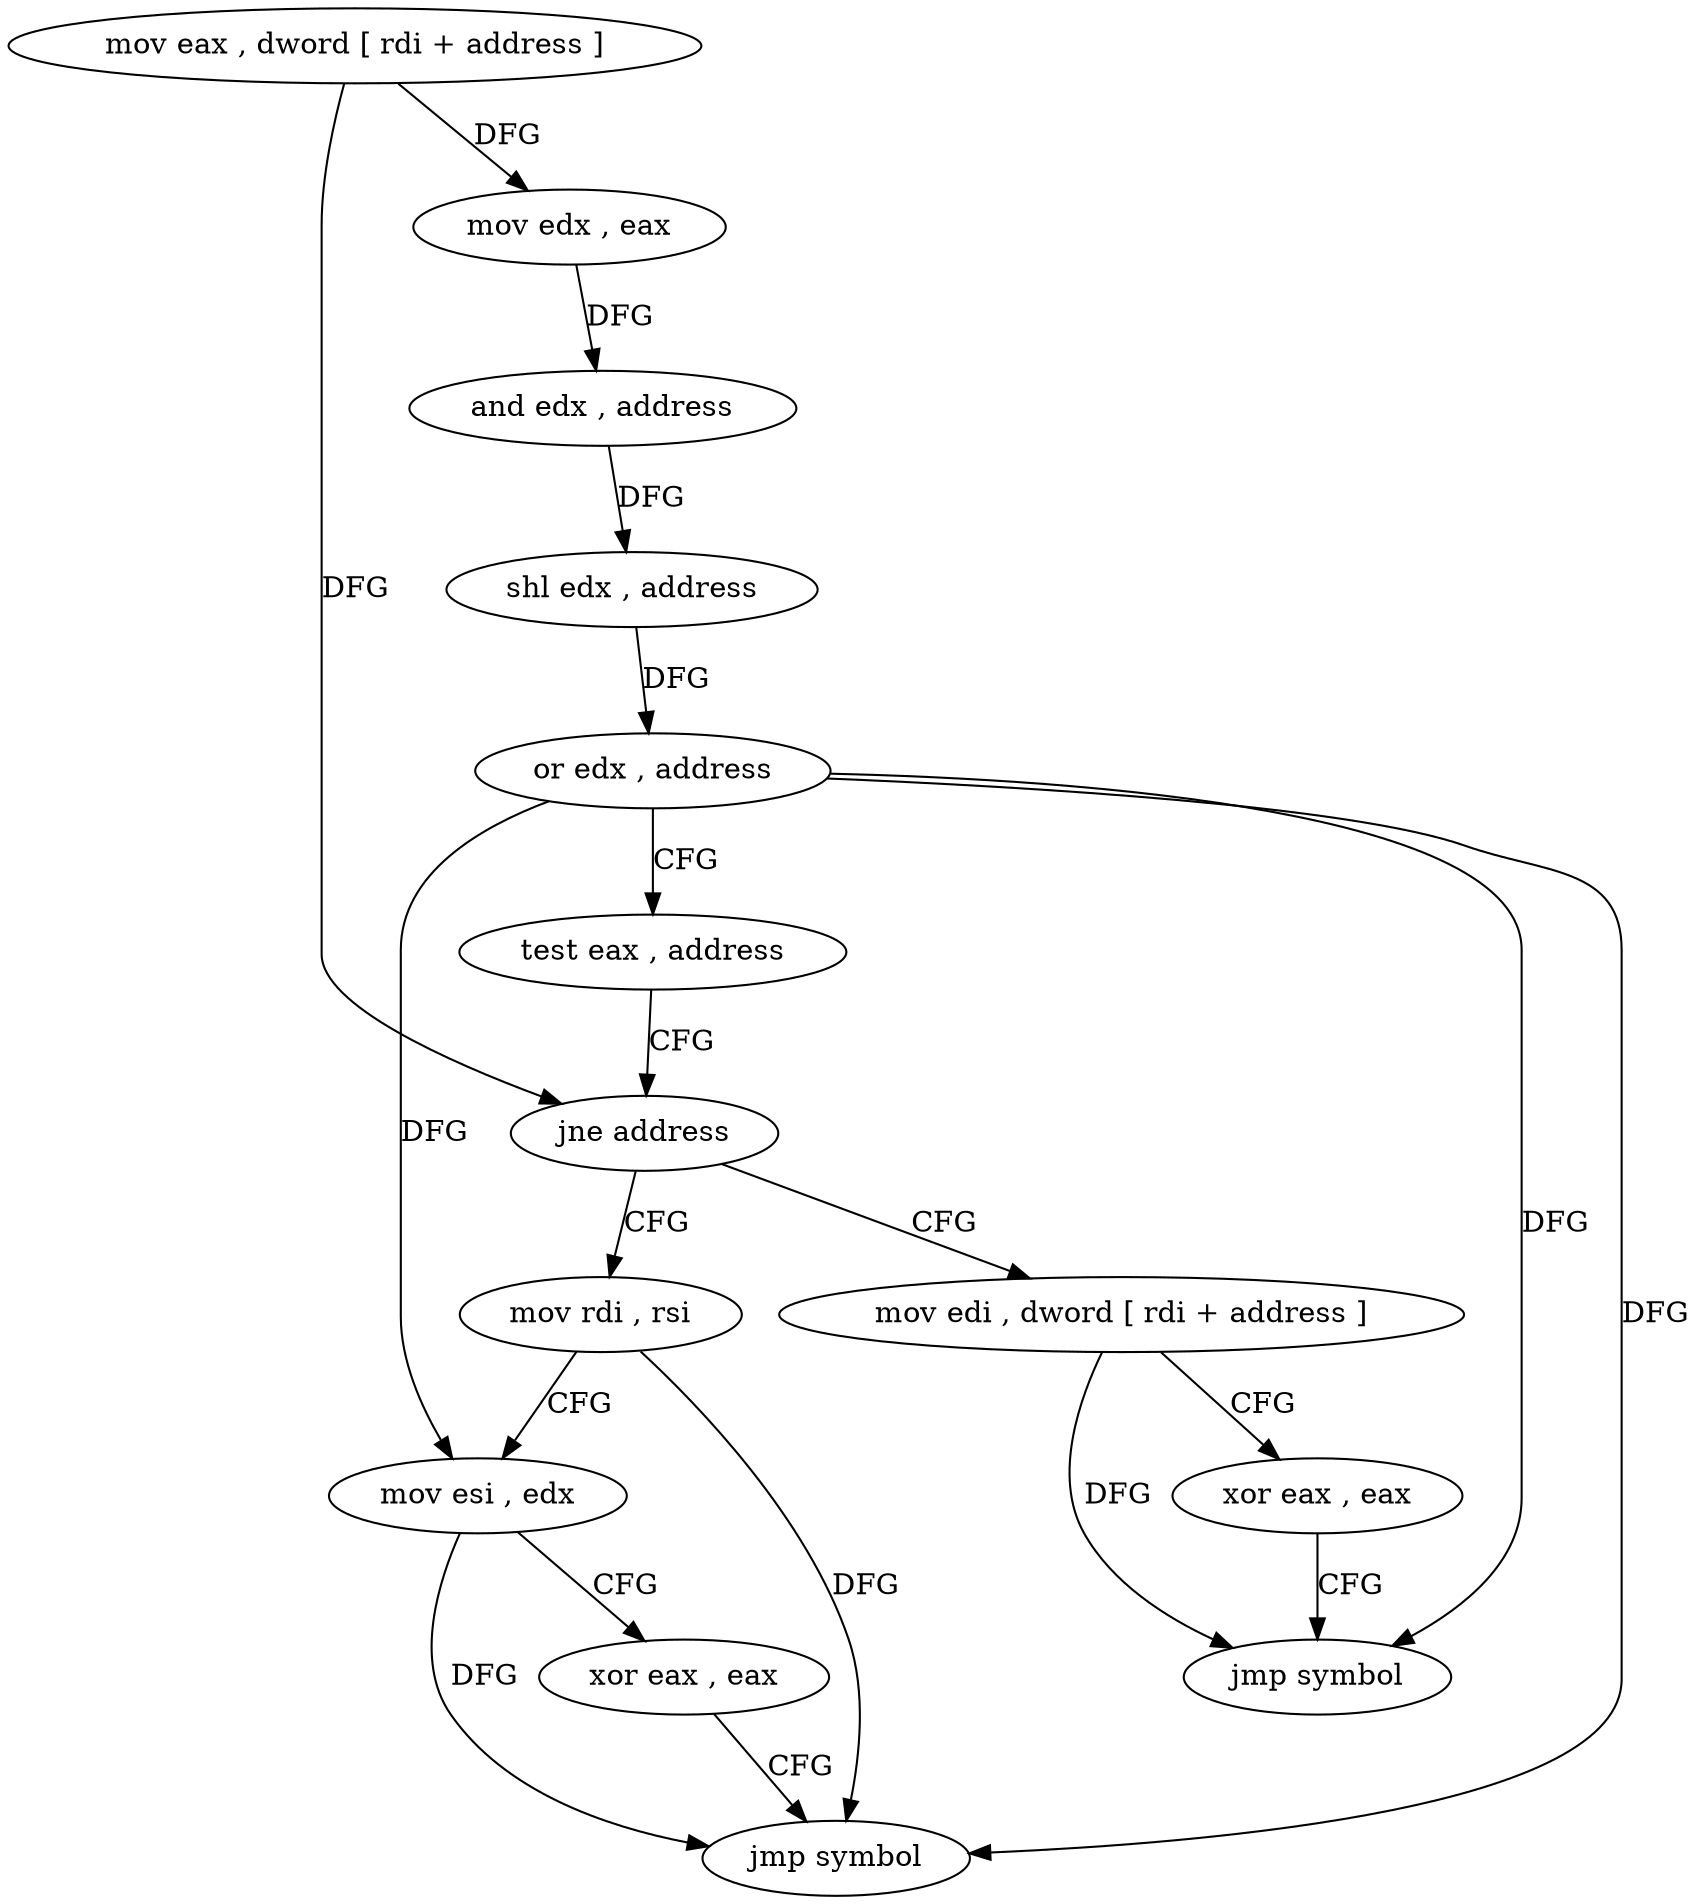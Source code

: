digraph "func" {
"4210160" [label = "mov eax , dword [ rdi + address ]" ]
"4210163" [label = "mov edx , eax" ]
"4210165" [label = "and edx , address" ]
"4210168" [label = "shl edx , address" ]
"4210171" [label = "or edx , address" ]
"4210177" [label = "test eax , address" ]
"4210182" [label = "jne address" ]
"4210196" [label = "mov edi , dword [ rdi + address ]" ]
"4210184" [label = "mov rdi , rsi" ]
"4210199" [label = "xor eax , eax" ]
"4210201" [label = "jmp symbol" ]
"4210187" [label = "mov esi , edx" ]
"4210189" [label = "xor eax , eax" ]
"4210191" [label = "jmp symbol" ]
"4210160" -> "4210163" [ label = "DFG" ]
"4210160" -> "4210182" [ label = "DFG" ]
"4210163" -> "4210165" [ label = "DFG" ]
"4210165" -> "4210168" [ label = "DFG" ]
"4210168" -> "4210171" [ label = "DFG" ]
"4210171" -> "4210177" [ label = "CFG" ]
"4210171" -> "4210201" [ label = "DFG" ]
"4210171" -> "4210187" [ label = "DFG" ]
"4210171" -> "4210191" [ label = "DFG" ]
"4210177" -> "4210182" [ label = "CFG" ]
"4210182" -> "4210196" [ label = "CFG" ]
"4210182" -> "4210184" [ label = "CFG" ]
"4210196" -> "4210199" [ label = "CFG" ]
"4210196" -> "4210201" [ label = "DFG" ]
"4210184" -> "4210187" [ label = "CFG" ]
"4210184" -> "4210191" [ label = "DFG" ]
"4210199" -> "4210201" [ label = "CFG" ]
"4210187" -> "4210189" [ label = "CFG" ]
"4210187" -> "4210191" [ label = "DFG" ]
"4210189" -> "4210191" [ label = "CFG" ]
}
